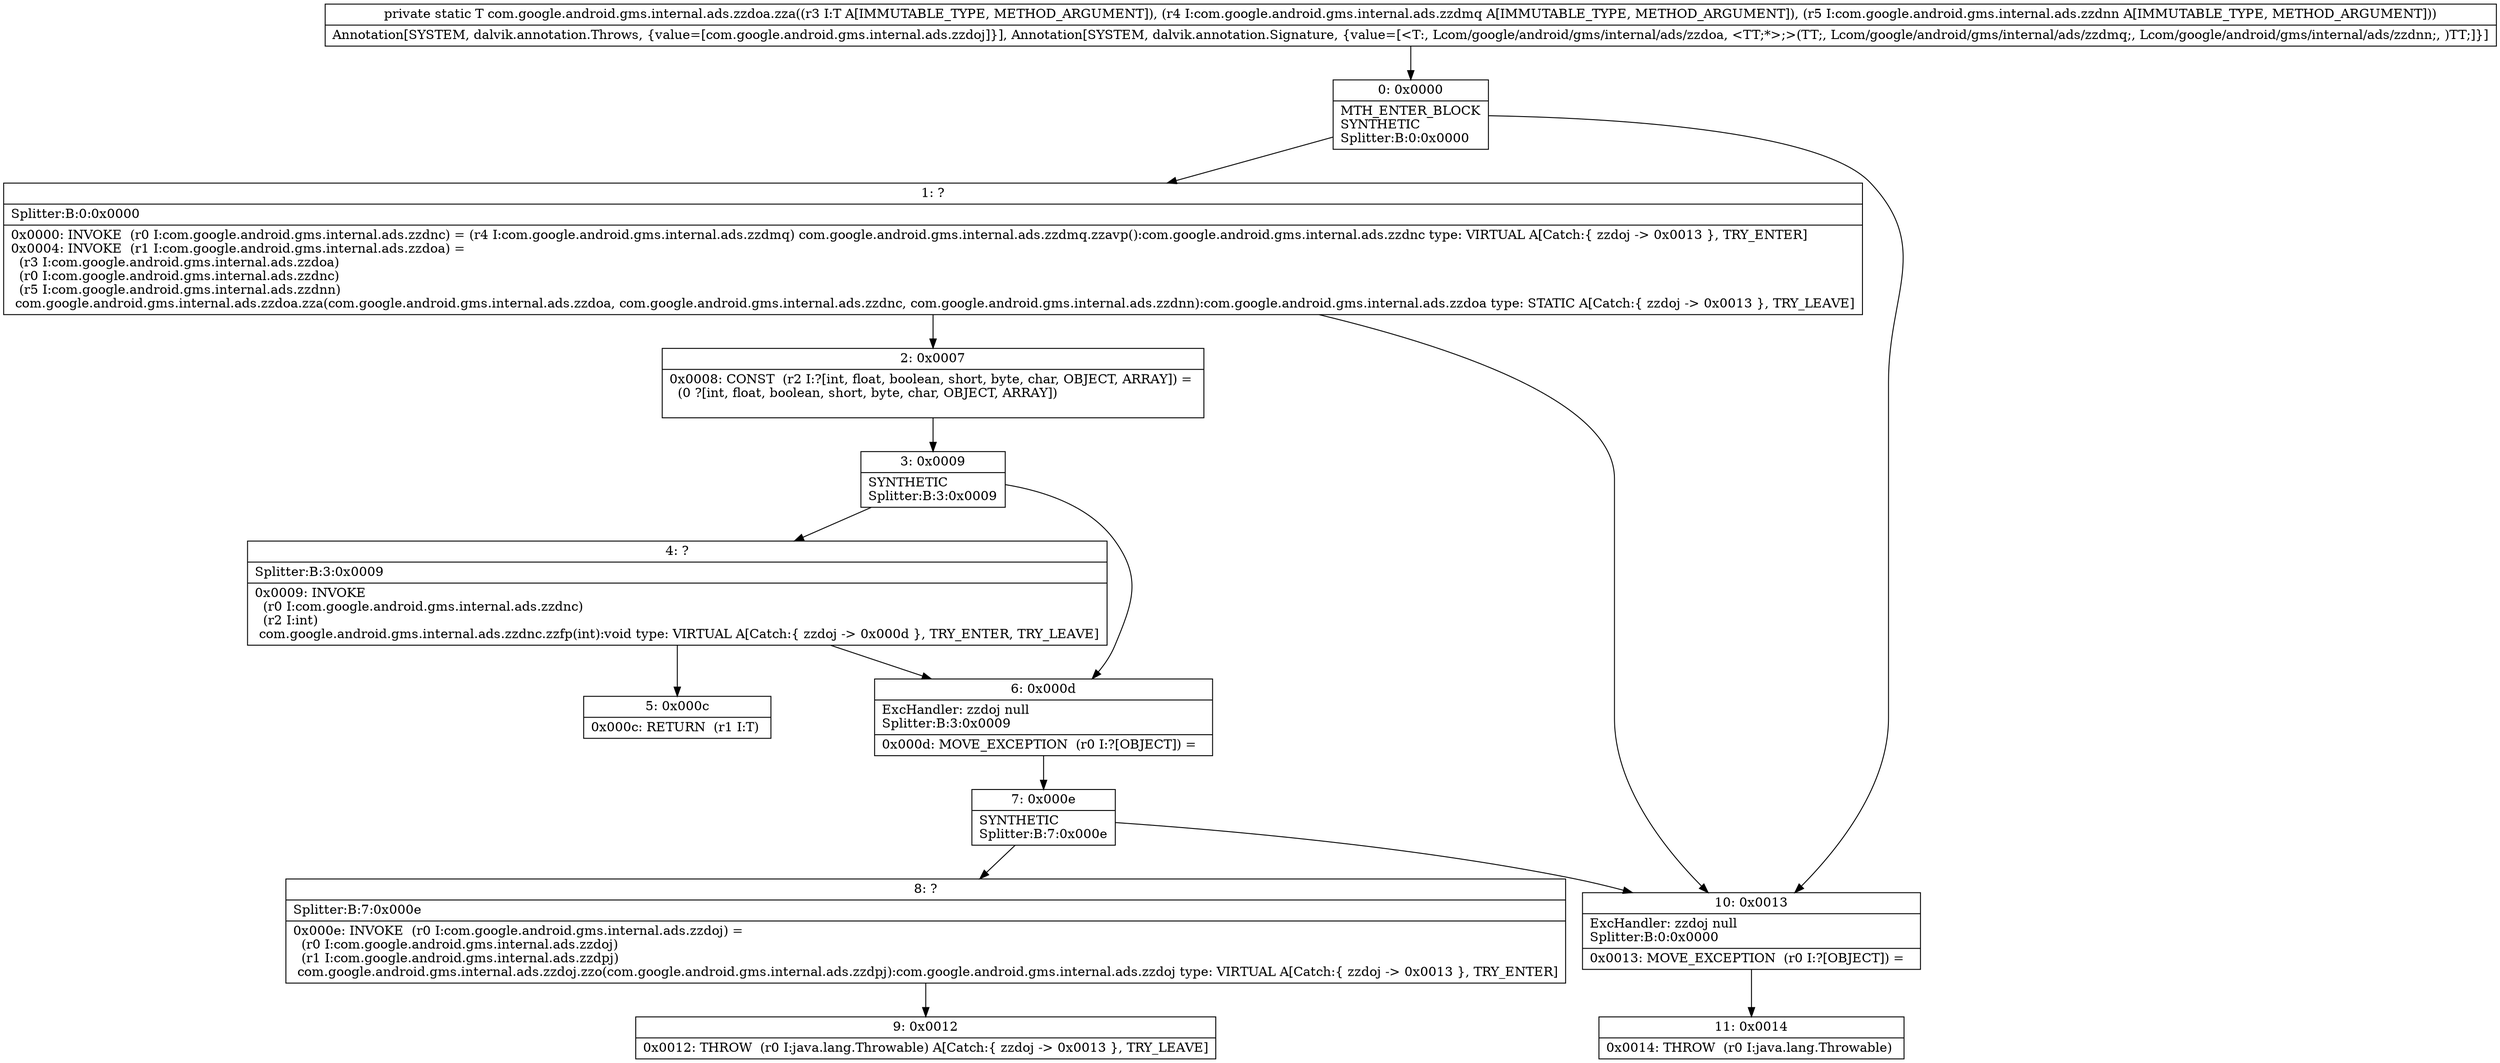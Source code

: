 digraph "CFG forcom.google.android.gms.internal.ads.zzdoa.zza(Lcom\/google\/android\/gms\/internal\/ads\/zzdoa;Lcom\/google\/android\/gms\/internal\/ads\/zzdmq;Lcom\/google\/android\/gms\/internal\/ads\/zzdnn;)Lcom\/google\/android\/gms\/internal\/ads\/zzdoa;" {
Node_0 [shape=record,label="{0\:\ 0x0000|MTH_ENTER_BLOCK\lSYNTHETIC\lSplitter:B:0:0x0000\l}"];
Node_1 [shape=record,label="{1\:\ ?|Splitter:B:0:0x0000\l|0x0000: INVOKE  (r0 I:com.google.android.gms.internal.ads.zzdnc) = (r4 I:com.google.android.gms.internal.ads.zzdmq) com.google.android.gms.internal.ads.zzdmq.zzavp():com.google.android.gms.internal.ads.zzdnc type: VIRTUAL A[Catch:\{ zzdoj \-\> 0x0013 \}, TRY_ENTER]\l0x0004: INVOKE  (r1 I:com.google.android.gms.internal.ads.zzdoa) = \l  (r3 I:com.google.android.gms.internal.ads.zzdoa)\l  (r0 I:com.google.android.gms.internal.ads.zzdnc)\l  (r5 I:com.google.android.gms.internal.ads.zzdnn)\l com.google.android.gms.internal.ads.zzdoa.zza(com.google.android.gms.internal.ads.zzdoa, com.google.android.gms.internal.ads.zzdnc, com.google.android.gms.internal.ads.zzdnn):com.google.android.gms.internal.ads.zzdoa type: STATIC A[Catch:\{ zzdoj \-\> 0x0013 \}, TRY_LEAVE]\l}"];
Node_2 [shape=record,label="{2\:\ 0x0007|0x0008: CONST  (r2 I:?[int, float, boolean, short, byte, char, OBJECT, ARRAY]) = \l  (0 ?[int, float, boolean, short, byte, char, OBJECT, ARRAY])\l \l}"];
Node_3 [shape=record,label="{3\:\ 0x0009|SYNTHETIC\lSplitter:B:3:0x0009\l}"];
Node_4 [shape=record,label="{4\:\ ?|Splitter:B:3:0x0009\l|0x0009: INVOKE  \l  (r0 I:com.google.android.gms.internal.ads.zzdnc)\l  (r2 I:int)\l com.google.android.gms.internal.ads.zzdnc.zzfp(int):void type: VIRTUAL A[Catch:\{ zzdoj \-\> 0x000d \}, TRY_ENTER, TRY_LEAVE]\l}"];
Node_5 [shape=record,label="{5\:\ 0x000c|0x000c: RETURN  (r1 I:T) \l}"];
Node_6 [shape=record,label="{6\:\ 0x000d|ExcHandler: zzdoj null\lSplitter:B:3:0x0009\l|0x000d: MOVE_EXCEPTION  (r0 I:?[OBJECT]) =  \l}"];
Node_7 [shape=record,label="{7\:\ 0x000e|SYNTHETIC\lSplitter:B:7:0x000e\l}"];
Node_8 [shape=record,label="{8\:\ ?|Splitter:B:7:0x000e\l|0x000e: INVOKE  (r0 I:com.google.android.gms.internal.ads.zzdoj) = \l  (r0 I:com.google.android.gms.internal.ads.zzdoj)\l  (r1 I:com.google.android.gms.internal.ads.zzdpj)\l com.google.android.gms.internal.ads.zzdoj.zzo(com.google.android.gms.internal.ads.zzdpj):com.google.android.gms.internal.ads.zzdoj type: VIRTUAL A[Catch:\{ zzdoj \-\> 0x0013 \}, TRY_ENTER]\l}"];
Node_9 [shape=record,label="{9\:\ 0x0012|0x0012: THROW  (r0 I:java.lang.Throwable) A[Catch:\{ zzdoj \-\> 0x0013 \}, TRY_LEAVE]\l}"];
Node_10 [shape=record,label="{10\:\ 0x0013|ExcHandler: zzdoj null\lSplitter:B:0:0x0000\l|0x0013: MOVE_EXCEPTION  (r0 I:?[OBJECT]) =  \l}"];
Node_11 [shape=record,label="{11\:\ 0x0014|0x0014: THROW  (r0 I:java.lang.Throwable) \l}"];
MethodNode[shape=record,label="{private static T com.google.android.gms.internal.ads.zzdoa.zza((r3 I:T A[IMMUTABLE_TYPE, METHOD_ARGUMENT]), (r4 I:com.google.android.gms.internal.ads.zzdmq A[IMMUTABLE_TYPE, METHOD_ARGUMENT]), (r5 I:com.google.android.gms.internal.ads.zzdnn A[IMMUTABLE_TYPE, METHOD_ARGUMENT]))  | Annotation[SYSTEM, dalvik.annotation.Throws, \{value=[com.google.android.gms.internal.ads.zzdoj]\}], Annotation[SYSTEM, dalvik.annotation.Signature, \{value=[\<T:, Lcom\/google\/android\/gms\/internal\/ads\/zzdoa, \<TT;*\>;\>(TT;, Lcom\/google\/android\/gms\/internal\/ads\/zzdmq;, Lcom\/google\/android\/gms\/internal\/ads\/zzdnn;, )TT;]\}]\l}"];
MethodNode -> Node_0;
Node_0 -> Node_1;
Node_0 -> Node_10;
Node_1 -> Node_2;
Node_1 -> Node_10;
Node_2 -> Node_3;
Node_3 -> Node_4;
Node_3 -> Node_6;
Node_4 -> Node_5;
Node_4 -> Node_6;
Node_6 -> Node_7;
Node_7 -> Node_8;
Node_7 -> Node_10;
Node_8 -> Node_9;
Node_10 -> Node_11;
}

